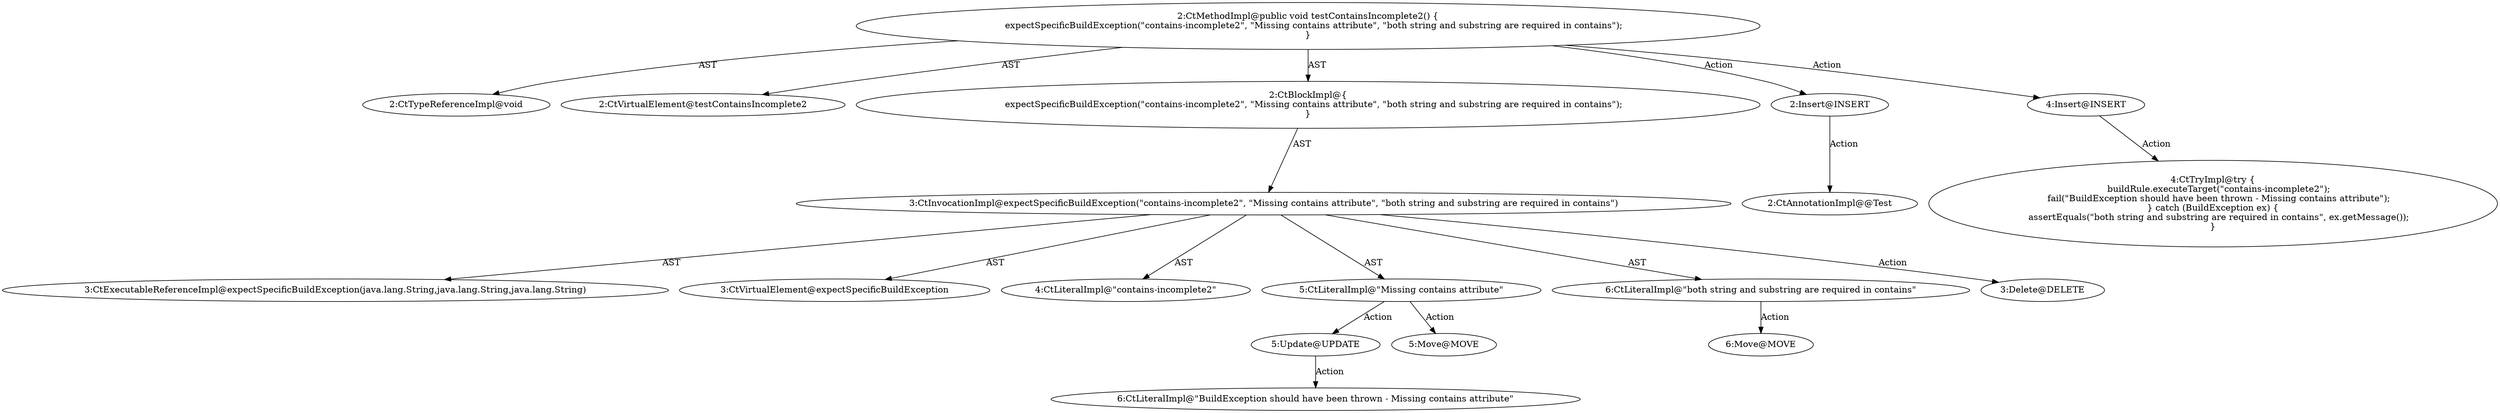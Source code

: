 digraph "testContainsIncomplete2#?" {
0 [label="2:CtTypeReferenceImpl@void" shape=ellipse]
1 [label="2:CtVirtualElement@testContainsIncomplete2" shape=ellipse]
2 [label="3:CtExecutableReferenceImpl@expectSpecificBuildException(java.lang.String,java.lang.String,java.lang.String)" shape=ellipse]
3 [label="3:CtVirtualElement@expectSpecificBuildException" shape=ellipse]
4 [label="4:CtLiteralImpl@\"contains-incomplete2\"" shape=ellipse]
5 [label="5:CtLiteralImpl@\"Missing contains attribute\"" shape=ellipse]
6 [label="6:CtLiteralImpl@\"both string and substring are required in contains\"" shape=ellipse]
7 [label="3:CtInvocationImpl@expectSpecificBuildException(\"contains-incomplete2\", \"Missing contains attribute\", \"both string and substring are required in contains\")" shape=ellipse]
8 [label="2:CtBlockImpl@\{
    expectSpecificBuildException(\"contains-incomplete2\", \"Missing contains attribute\", \"both string and substring are required in contains\");
\}" shape=ellipse]
9 [label="2:CtMethodImpl@public void testContainsIncomplete2() \{
    expectSpecificBuildException(\"contains-incomplete2\", \"Missing contains attribute\", \"both string and substring are required in contains\");
\}" shape=ellipse]
10 [label="5:Update@UPDATE" shape=ellipse]
11 [label="6:CtLiteralImpl@\"BuildException should have been thrown - Missing contains attribute\"" shape=ellipse]
12 [label="3:Delete@DELETE" shape=ellipse]
13 [label="2:Insert@INSERT" shape=ellipse]
14 [label="2:CtAnnotationImpl@@Test" shape=ellipse]
15 [label="4:Insert@INSERT" shape=ellipse]
16 [label="4:CtTryImpl@try \{
    buildRule.executeTarget(\"contains-incomplete2\");
    fail(\"BuildException should have been thrown - Missing contains attribute\");
\} catch (BuildException ex) \{
    assertEquals(\"both string and substring are required in contains\", ex.getMessage());
\}" shape=ellipse]
17 [label="5:Move@MOVE" shape=ellipse]
18 [label="6:Move@MOVE" shape=ellipse]
5 -> 10 [label="Action"];
5 -> 17 [label="Action"];
6 -> 18 [label="Action"];
7 -> 3 [label="AST"];
7 -> 2 [label="AST"];
7 -> 4 [label="AST"];
7 -> 5 [label="AST"];
7 -> 6 [label="AST"];
7 -> 12 [label="Action"];
8 -> 7 [label="AST"];
9 -> 1 [label="AST"];
9 -> 0 [label="AST"];
9 -> 8 [label="AST"];
9 -> 13 [label="Action"];
9 -> 15 [label="Action"];
10 -> 11 [label="Action"];
13 -> 14 [label="Action"];
15 -> 16 [label="Action"];
}